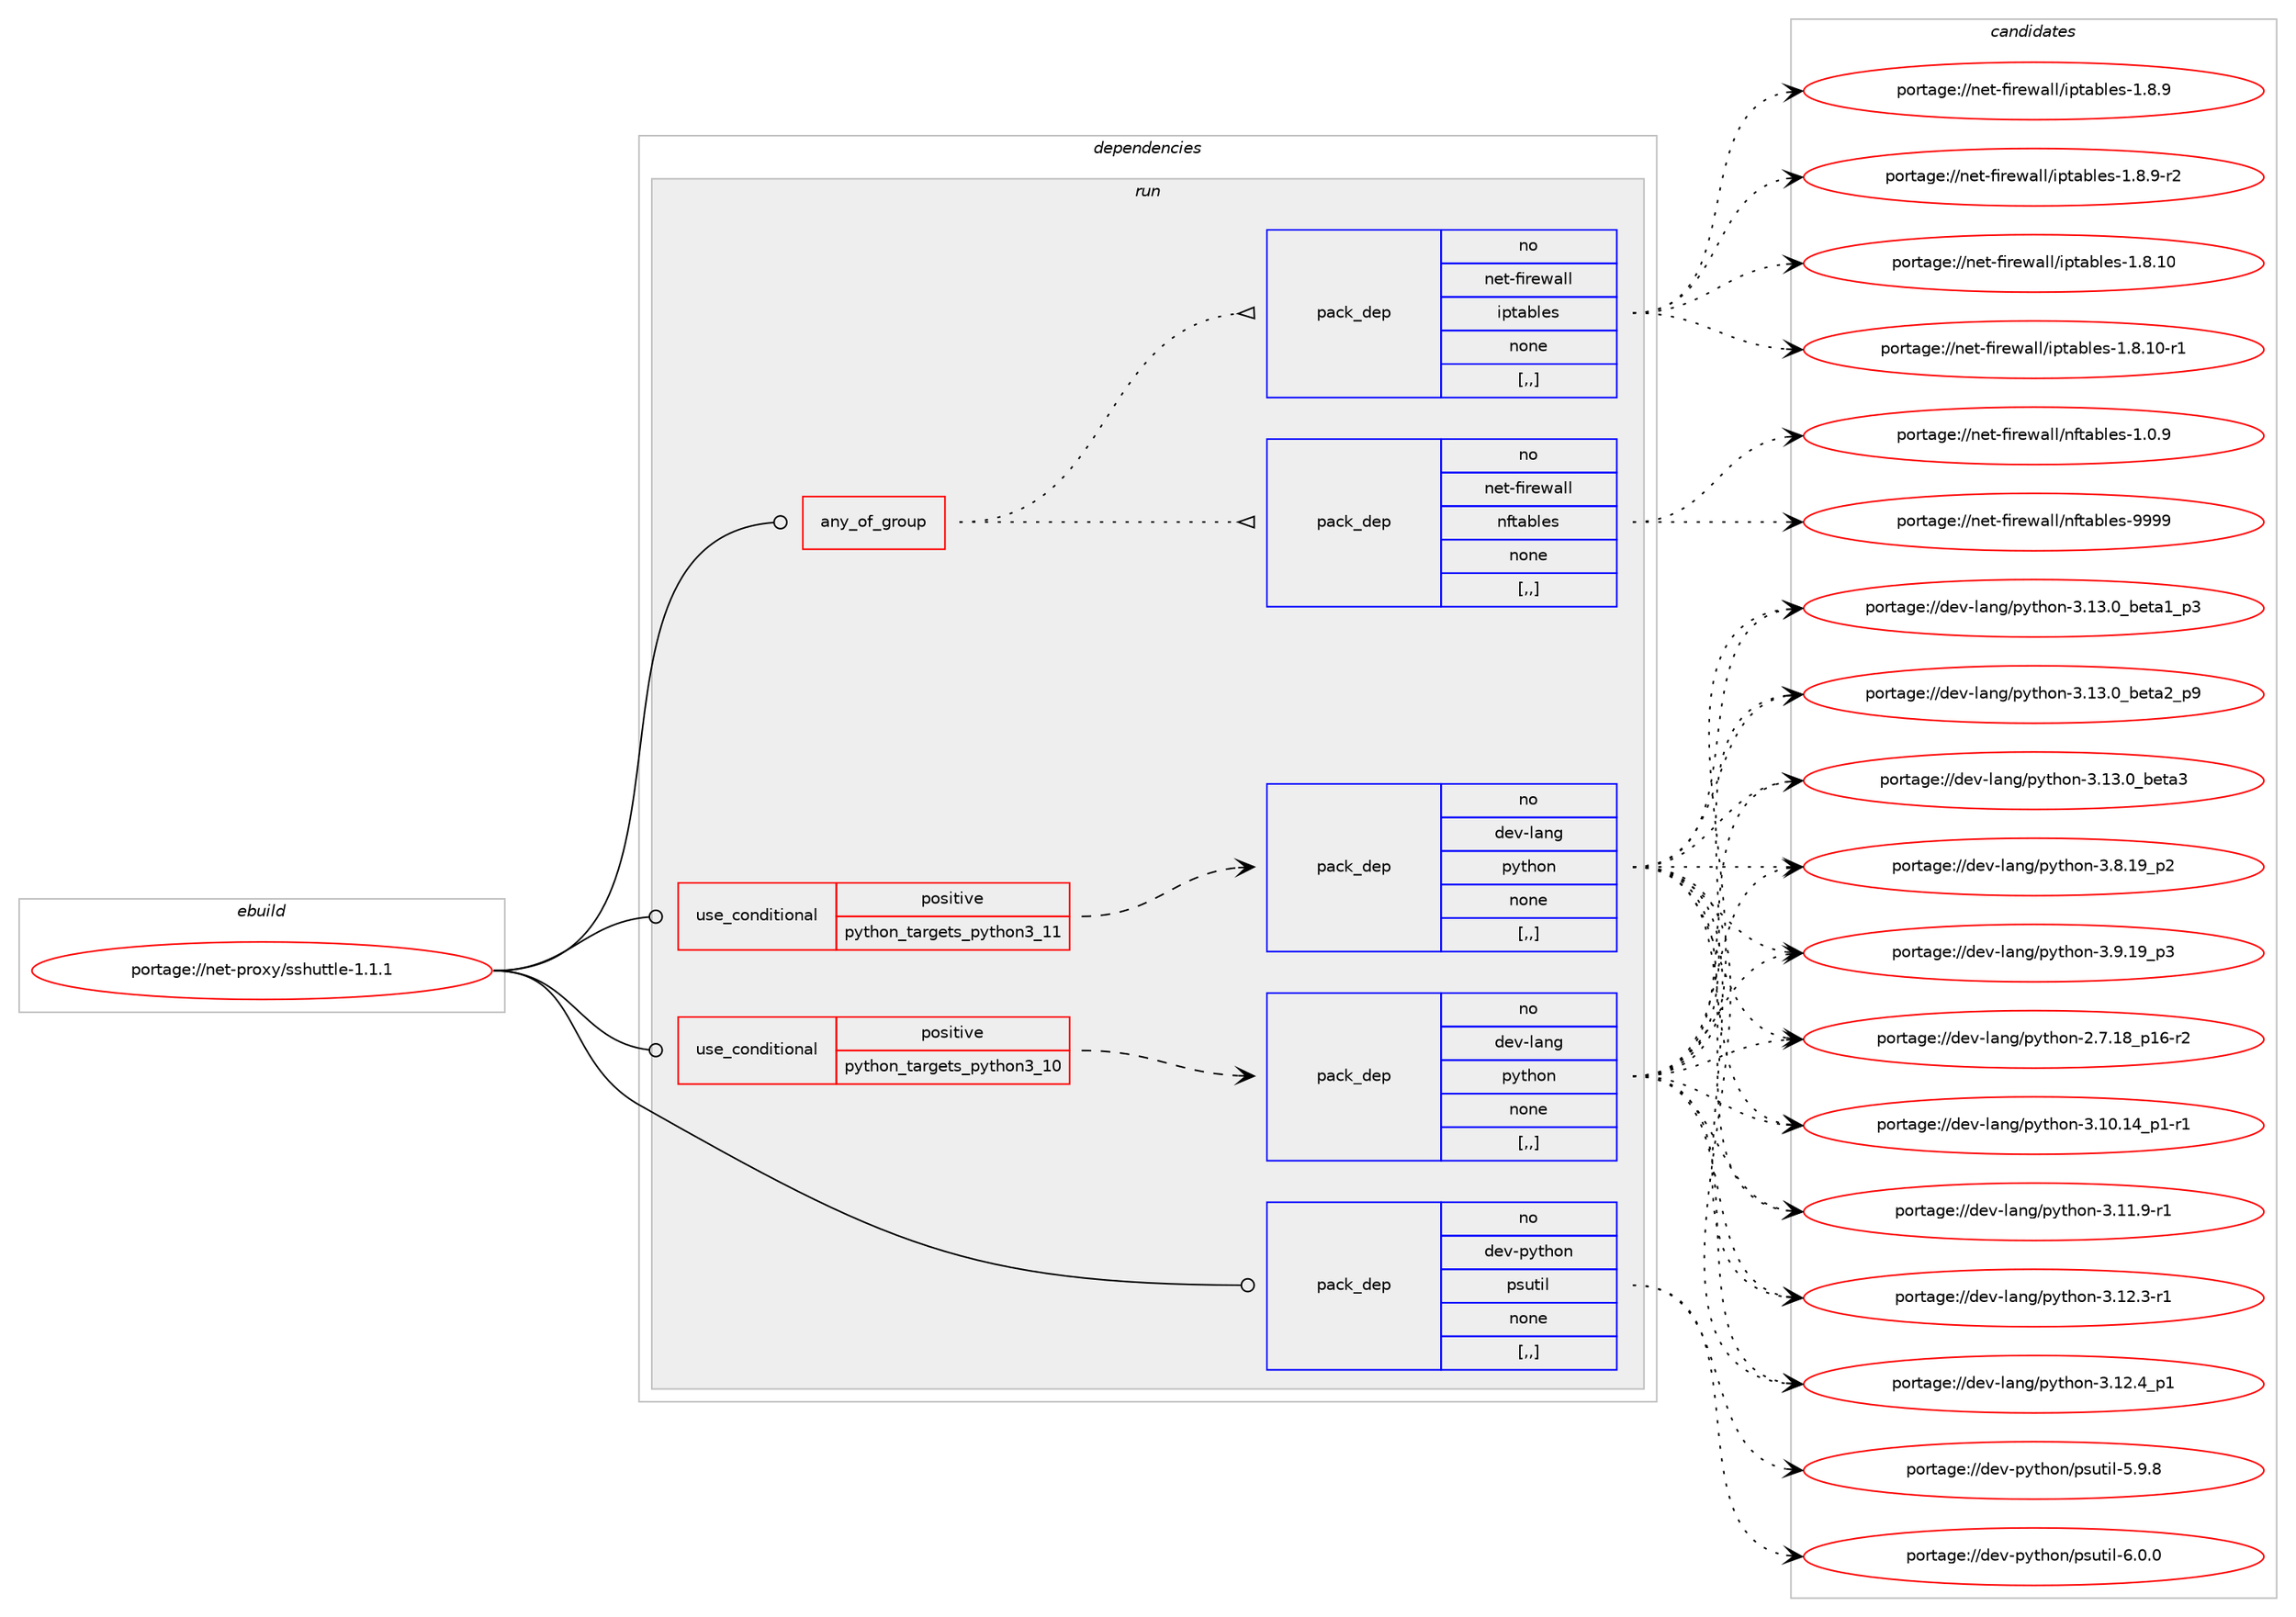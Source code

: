 digraph prolog {

# *************
# Graph options
# *************

newrank=true;
concentrate=true;
compound=true;
graph [rankdir=LR,fontname=Helvetica,fontsize=10,ranksep=1.5];#, ranksep=2.5, nodesep=0.2];
edge  [arrowhead=vee];
node  [fontname=Helvetica,fontsize=10];

# **********
# The ebuild
# **********

subgraph cluster_leftcol {
color=gray;
rank=same;
label=<<i>ebuild</i>>;
id [label="portage://net-proxy/sshuttle-1.1.1", color=red, width=4, href="../net-proxy/sshuttle-1.1.1.svg"];
}

# ****************
# The dependencies
# ****************

subgraph cluster_midcol {
color=gray;
label=<<i>dependencies</i>>;
subgraph cluster_compile {
fillcolor="#eeeeee";
style=filled;
label=<<i>compile</i>>;
}
subgraph cluster_compileandrun {
fillcolor="#eeeeee";
style=filled;
label=<<i>compile and run</i>>;
}
subgraph cluster_run {
fillcolor="#eeeeee";
style=filled;
label=<<i>run</i>>;
subgraph any2529 {
dependency375875 [label=<<TABLE BORDER="0" CELLBORDER="1" CELLSPACING="0" CELLPADDING="4"><TR><TD CELLPADDING="10">any_of_group</TD></TR></TABLE>>, shape=none, color=red];subgraph pack273867 {
dependency375876 [label=<<TABLE BORDER="0" CELLBORDER="1" CELLSPACING="0" CELLPADDING="4" WIDTH="220"><TR><TD ROWSPAN="6" CELLPADDING="30">pack_dep</TD></TR><TR><TD WIDTH="110">no</TD></TR><TR><TD>net-firewall</TD></TR><TR><TD>iptables</TD></TR><TR><TD>none</TD></TR><TR><TD>[,,]</TD></TR></TABLE>>, shape=none, color=blue];
}
dependency375875:e -> dependency375876:w [weight=20,style="dotted",arrowhead="oinv"];
subgraph pack273868 {
dependency375877 [label=<<TABLE BORDER="0" CELLBORDER="1" CELLSPACING="0" CELLPADDING="4" WIDTH="220"><TR><TD ROWSPAN="6" CELLPADDING="30">pack_dep</TD></TR><TR><TD WIDTH="110">no</TD></TR><TR><TD>net-firewall</TD></TR><TR><TD>nftables</TD></TR><TR><TD>none</TD></TR><TR><TD>[,,]</TD></TR></TABLE>>, shape=none, color=blue];
}
dependency375875:e -> dependency375877:w [weight=20,style="dotted",arrowhead="oinv"];
}
id:e -> dependency375875:w [weight=20,style="solid",arrowhead="odot"];
subgraph cond99298 {
dependency375878 [label=<<TABLE BORDER="0" CELLBORDER="1" CELLSPACING="0" CELLPADDING="4"><TR><TD ROWSPAN="3" CELLPADDING="10">use_conditional</TD></TR><TR><TD>positive</TD></TR><TR><TD>python_targets_python3_10</TD></TR></TABLE>>, shape=none, color=red];
subgraph pack273869 {
dependency375879 [label=<<TABLE BORDER="0" CELLBORDER="1" CELLSPACING="0" CELLPADDING="4" WIDTH="220"><TR><TD ROWSPAN="6" CELLPADDING="30">pack_dep</TD></TR><TR><TD WIDTH="110">no</TD></TR><TR><TD>dev-lang</TD></TR><TR><TD>python</TD></TR><TR><TD>none</TD></TR><TR><TD>[,,]</TD></TR></TABLE>>, shape=none, color=blue];
}
dependency375878:e -> dependency375879:w [weight=20,style="dashed",arrowhead="vee"];
}
id:e -> dependency375878:w [weight=20,style="solid",arrowhead="odot"];
subgraph cond99299 {
dependency375880 [label=<<TABLE BORDER="0" CELLBORDER="1" CELLSPACING="0" CELLPADDING="4"><TR><TD ROWSPAN="3" CELLPADDING="10">use_conditional</TD></TR><TR><TD>positive</TD></TR><TR><TD>python_targets_python3_11</TD></TR></TABLE>>, shape=none, color=red];
subgraph pack273870 {
dependency375881 [label=<<TABLE BORDER="0" CELLBORDER="1" CELLSPACING="0" CELLPADDING="4" WIDTH="220"><TR><TD ROWSPAN="6" CELLPADDING="30">pack_dep</TD></TR><TR><TD WIDTH="110">no</TD></TR><TR><TD>dev-lang</TD></TR><TR><TD>python</TD></TR><TR><TD>none</TD></TR><TR><TD>[,,]</TD></TR></TABLE>>, shape=none, color=blue];
}
dependency375880:e -> dependency375881:w [weight=20,style="dashed",arrowhead="vee"];
}
id:e -> dependency375880:w [weight=20,style="solid",arrowhead="odot"];
subgraph pack273871 {
dependency375882 [label=<<TABLE BORDER="0" CELLBORDER="1" CELLSPACING="0" CELLPADDING="4" WIDTH="220"><TR><TD ROWSPAN="6" CELLPADDING="30">pack_dep</TD></TR><TR><TD WIDTH="110">no</TD></TR><TR><TD>dev-python</TD></TR><TR><TD>psutil</TD></TR><TR><TD>none</TD></TR><TR><TD>[,,]</TD></TR></TABLE>>, shape=none, color=blue];
}
id:e -> dependency375882:w [weight=20,style="solid",arrowhead="odot"];
}
}

# **************
# The candidates
# **************

subgraph cluster_choices {
rank=same;
color=gray;
label=<<i>candidates</i>>;

subgraph choice273867 {
color=black;
nodesep=1;
choice110101116451021051141011199710810847105112116979810810111545494656464948 [label="portage://net-firewall/iptables-1.8.10", color=red, width=4,href="../net-firewall/iptables-1.8.10.svg"];
choice1101011164510210511410111997108108471051121169798108101115454946564649484511449 [label="portage://net-firewall/iptables-1.8.10-r1", color=red, width=4,href="../net-firewall/iptables-1.8.10-r1.svg"];
choice1101011164510210511410111997108108471051121169798108101115454946564657 [label="portage://net-firewall/iptables-1.8.9", color=red, width=4,href="../net-firewall/iptables-1.8.9.svg"];
choice11010111645102105114101119971081084710511211697981081011154549465646574511450 [label="portage://net-firewall/iptables-1.8.9-r2", color=red, width=4,href="../net-firewall/iptables-1.8.9-r2.svg"];
dependency375876:e -> choice110101116451021051141011199710810847105112116979810810111545494656464948:w [style=dotted,weight="100"];
dependency375876:e -> choice1101011164510210511410111997108108471051121169798108101115454946564649484511449:w [style=dotted,weight="100"];
dependency375876:e -> choice1101011164510210511410111997108108471051121169798108101115454946564657:w [style=dotted,weight="100"];
dependency375876:e -> choice11010111645102105114101119971081084710511211697981081011154549465646574511450:w [style=dotted,weight="100"];
}
subgraph choice273868 {
color=black;
nodesep=1;
choice1101011164510210511410111997108108471101021169798108101115454946484657 [label="portage://net-firewall/nftables-1.0.9", color=red, width=4,href="../net-firewall/nftables-1.0.9.svg"];
choice11010111645102105114101119971081084711010211697981081011154557575757 [label="portage://net-firewall/nftables-9999", color=red, width=4,href="../net-firewall/nftables-9999.svg"];
dependency375877:e -> choice1101011164510210511410111997108108471101021169798108101115454946484657:w [style=dotted,weight="100"];
dependency375877:e -> choice11010111645102105114101119971081084711010211697981081011154557575757:w [style=dotted,weight="100"];
}
subgraph choice273869 {
color=black;
nodesep=1;
choice100101118451089711010347112121116104111110455046554649569511249544511450 [label="portage://dev-lang/python-2.7.18_p16-r2", color=red, width=4,href="../dev-lang/python-2.7.18_p16-r2.svg"];
choice100101118451089711010347112121116104111110455146494846495295112494511449 [label="portage://dev-lang/python-3.10.14_p1-r1", color=red, width=4,href="../dev-lang/python-3.10.14_p1-r1.svg"];
choice100101118451089711010347112121116104111110455146494946574511449 [label="portage://dev-lang/python-3.11.9-r1", color=red, width=4,href="../dev-lang/python-3.11.9-r1.svg"];
choice100101118451089711010347112121116104111110455146495046514511449 [label="portage://dev-lang/python-3.12.3-r1", color=red, width=4,href="../dev-lang/python-3.12.3-r1.svg"];
choice100101118451089711010347112121116104111110455146495046529511249 [label="portage://dev-lang/python-3.12.4_p1", color=red, width=4,href="../dev-lang/python-3.12.4_p1.svg"];
choice10010111845108971101034711212111610411111045514649514648959810111697499511251 [label="portage://dev-lang/python-3.13.0_beta1_p3", color=red, width=4,href="../dev-lang/python-3.13.0_beta1_p3.svg"];
choice10010111845108971101034711212111610411111045514649514648959810111697509511257 [label="portage://dev-lang/python-3.13.0_beta2_p9", color=red, width=4,href="../dev-lang/python-3.13.0_beta2_p9.svg"];
choice1001011184510897110103471121211161041111104551464951464895981011169751 [label="portage://dev-lang/python-3.13.0_beta3", color=red, width=4,href="../dev-lang/python-3.13.0_beta3.svg"];
choice100101118451089711010347112121116104111110455146564649579511250 [label="portage://dev-lang/python-3.8.19_p2", color=red, width=4,href="../dev-lang/python-3.8.19_p2.svg"];
choice100101118451089711010347112121116104111110455146574649579511251 [label="portage://dev-lang/python-3.9.19_p3", color=red, width=4,href="../dev-lang/python-3.9.19_p3.svg"];
dependency375879:e -> choice100101118451089711010347112121116104111110455046554649569511249544511450:w [style=dotted,weight="100"];
dependency375879:e -> choice100101118451089711010347112121116104111110455146494846495295112494511449:w [style=dotted,weight="100"];
dependency375879:e -> choice100101118451089711010347112121116104111110455146494946574511449:w [style=dotted,weight="100"];
dependency375879:e -> choice100101118451089711010347112121116104111110455146495046514511449:w [style=dotted,weight="100"];
dependency375879:e -> choice100101118451089711010347112121116104111110455146495046529511249:w [style=dotted,weight="100"];
dependency375879:e -> choice10010111845108971101034711212111610411111045514649514648959810111697499511251:w [style=dotted,weight="100"];
dependency375879:e -> choice10010111845108971101034711212111610411111045514649514648959810111697509511257:w [style=dotted,weight="100"];
dependency375879:e -> choice1001011184510897110103471121211161041111104551464951464895981011169751:w [style=dotted,weight="100"];
dependency375879:e -> choice100101118451089711010347112121116104111110455146564649579511250:w [style=dotted,weight="100"];
dependency375879:e -> choice100101118451089711010347112121116104111110455146574649579511251:w [style=dotted,weight="100"];
}
subgraph choice273870 {
color=black;
nodesep=1;
choice100101118451089711010347112121116104111110455046554649569511249544511450 [label="portage://dev-lang/python-2.7.18_p16-r2", color=red, width=4,href="../dev-lang/python-2.7.18_p16-r2.svg"];
choice100101118451089711010347112121116104111110455146494846495295112494511449 [label="portage://dev-lang/python-3.10.14_p1-r1", color=red, width=4,href="../dev-lang/python-3.10.14_p1-r1.svg"];
choice100101118451089711010347112121116104111110455146494946574511449 [label="portage://dev-lang/python-3.11.9-r1", color=red, width=4,href="../dev-lang/python-3.11.9-r1.svg"];
choice100101118451089711010347112121116104111110455146495046514511449 [label="portage://dev-lang/python-3.12.3-r1", color=red, width=4,href="../dev-lang/python-3.12.3-r1.svg"];
choice100101118451089711010347112121116104111110455146495046529511249 [label="portage://dev-lang/python-3.12.4_p1", color=red, width=4,href="../dev-lang/python-3.12.4_p1.svg"];
choice10010111845108971101034711212111610411111045514649514648959810111697499511251 [label="portage://dev-lang/python-3.13.0_beta1_p3", color=red, width=4,href="../dev-lang/python-3.13.0_beta1_p3.svg"];
choice10010111845108971101034711212111610411111045514649514648959810111697509511257 [label="portage://dev-lang/python-3.13.0_beta2_p9", color=red, width=4,href="../dev-lang/python-3.13.0_beta2_p9.svg"];
choice1001011184510897110103471121211161041111104551464951464895981011169751 [label="portage://dev-lang/python-3.13.0_beta3", color=red, width=4,href="../dev-lang/python-3.13.0_beta3.svg"];
choice100101118451089711010347112121116104111110455146564649579511250 [label="portage://dev-lang/python-3.8.19_p2", color=red, width=4,href="../dev-lang/python-3.8.19_p2.svg"];
choice100101118451089711010347112121116104111110455146574649579511251 [label="portage://dev-lang/python-3.9.19_p3", color=red, width=4,href="../dev-lang/python-3.9.19_p3.svg"];
dependency375881:e -> choice100101118451089711010347112121116104111110455046554649569511249544511450:w [style=dotted,weight="100"];
dependency375881:e -> choice100101118451089711010347112121116104111110455146494846495295112494511449:w [style=dotted,weight="100"];
dependency375881:e -> choice100101118451089711010347112121116104111110455146494946574511449:w [style=dotted,weight="100"];
dependency375881:e -> choice100101118451089711010347112121116104111110455146495046514511449:w [style=dotted,weight="100"];
dependency375881:e -> choice100101118451089711010347112121116104111110455146495046529511249:w [style=dotted,weight="100"];
dependency375881:e -> choice10010111845108971101034711212111610411111045514649514648959810111697499511251:w [style=dotted,weight="100"];
dependency375881:e -> choice10010111845108971101034711212111610411111045514649514648959810111697509511257:w [style=dotted,weight="100"];
dependency375881:e -> choice1001011184510897110103471121211161041111104551464951464895981011169751:w [style=dotted,weight="100"];
dependency375881:e -> choice100101118451089711010347112121116104111110455146564649579511250:w [style=dotted,weight="100"];
dependency375881:e -> choice100101118451089711010347112121116104111110455146574649579511251:w [style=dotted,weight="100"];
}
subgraph choice273871 {
color=black;
nodesep=1;
choice1001011184511212111610411111047112115117116105108455346574656 [label="portage://dev-python/psutil-5.9.8", color=red, width=4,href="../dev-python/psutil-5.9.8.svg"];
choice1001011184511212111610411111047112115117116105108455446484648 [label="portage://dev-python/psutil-6.0.0", color=red, width=4,href="../dev-python/psutil-6.0.0.svg"];
dependency375882:e -> choice1001011184511212111610411111047112115117116105108455346574656:w [style=dotted,weight="100"];
dependency375882:e -> choice1001011184511212111610411111047112115117116105108455446484648:w [style=dotted,weight="100"];
}
}

}
